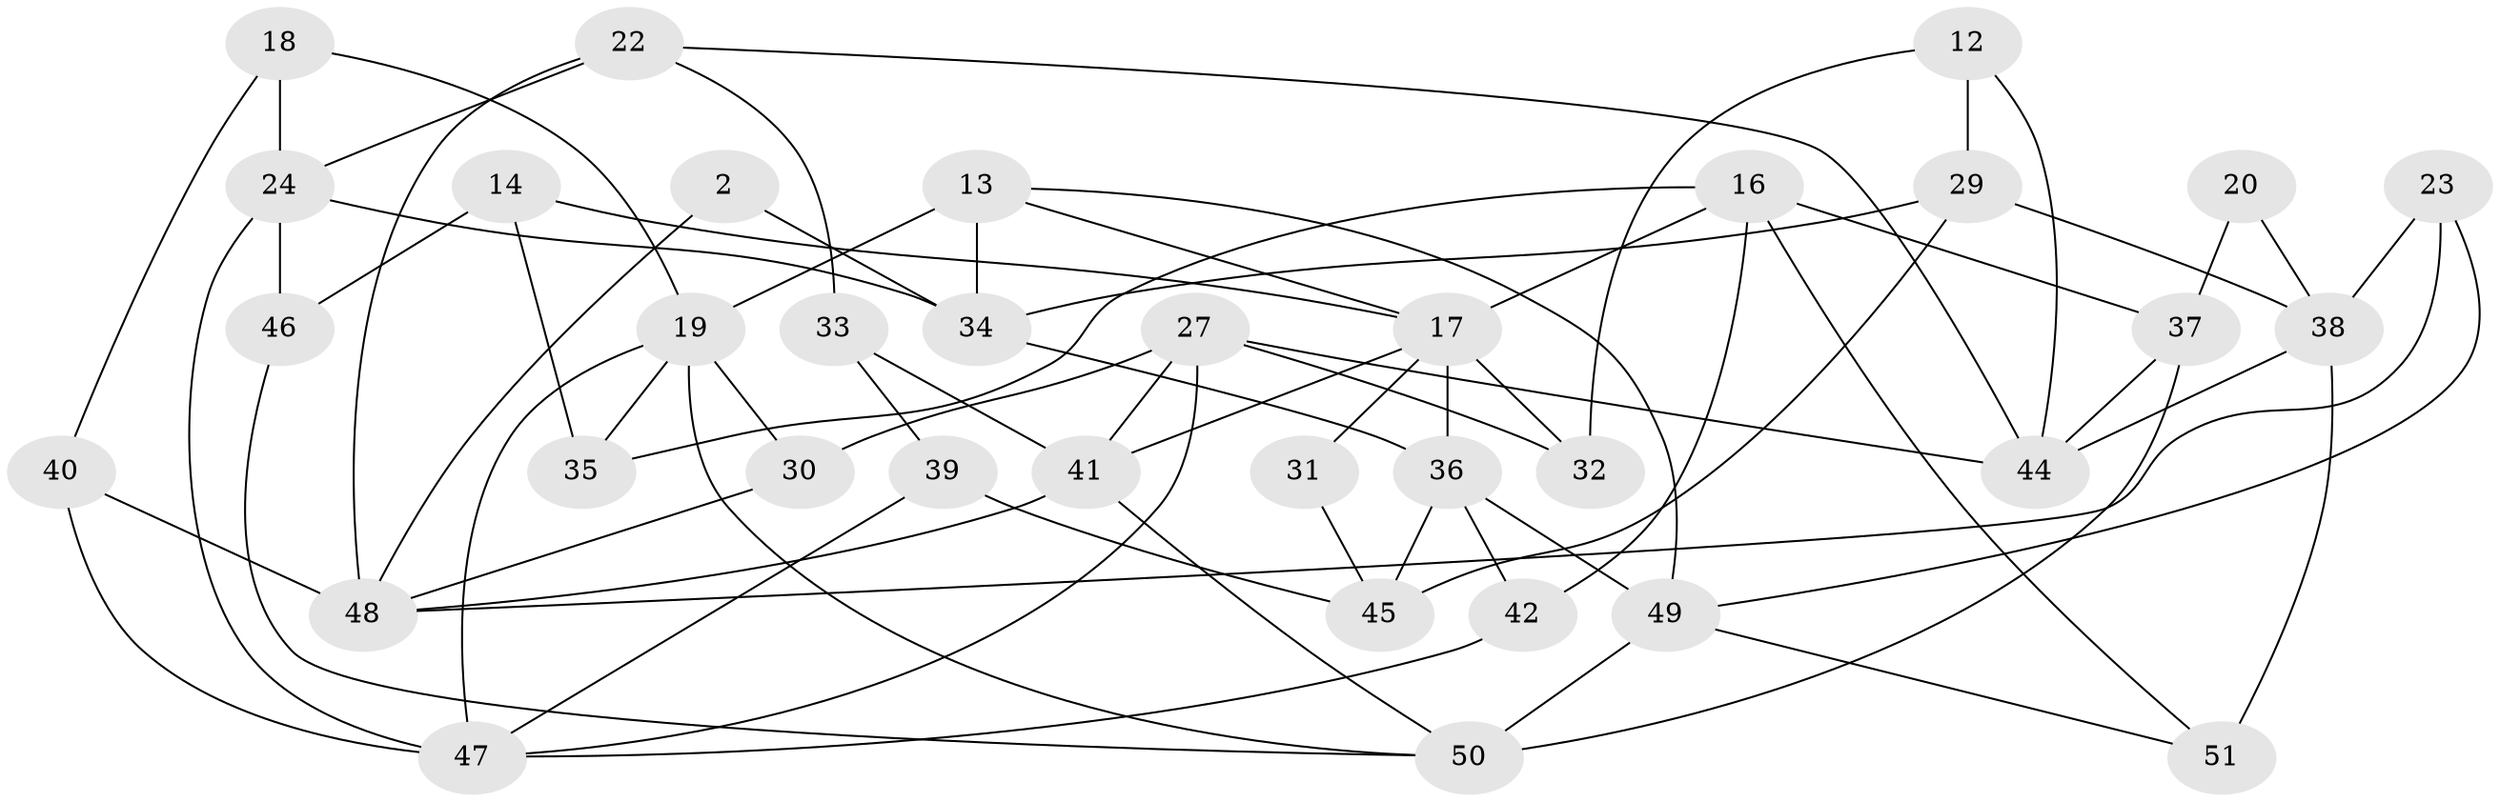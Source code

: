 // original degree distribution, {4: 0.2549019607843137, 2: 0.058823529411764705, 7: 0.0196078431372549, 5: 0.09803921568627451, 3: 0.4117647058823529, 6: 0.13725490196078433, 9: 0.0196078431372549}
// Generated by graph-tools (version 1.1) at 2025/52/03/04/25 21:52:45]
// undirected, 35 vertices, 70 edges
graph export_dot {
graph [start="1"]
  node [color=gray90,style=filled];
  2;
  12;
  13;
  14;
  16 [super="+11"];
  17 [super="+15"];
  18;
  19 [super="+9"];
  20;
  22;
  23;
  24 [super="+21"];
  27;
  29;
  30 [super="+25"];
  31;
  32;
  33;
  34 [super="+3"];
  35;
  36 [super="+8+28"];
  37;
  38;
  39;
  40;
  41;
  42;
  44;
  45 [super="+7"];
  46;
  47 [super="+43"];
  48 [super="+5"];
  49 [super="+4+1"];
  50;
  51 [super="+6"];
  2 -- 34;
  2 -- 48;
  12 -- 29;
  12 -- 32;
  12 -- 44;
  13 -- 17;
  13 -- 19 [weight=2];
  13 -- 34 [weight=2];
  13 -- 49;
  14 -- 17;
  14 -- 35;
  14 -- 46;
  16 -- 35 [weight=2];
  16 -- 37;
  16 -- 42 [weight=2];
  16 -- 17;
  16 -- 51;
  17 -- 31;
  17 -- 36 [weight=3];
  17 -- 41;
  17 -- 32;
  18 -- 19;
  18 -- 40;
  18 -- 24;
  19 -- 50;
  19 -- 35;
  19 -- 30;
  19 -- 47;
  20 -- 37;
  20 -- 38;
  22 -- 44;
  22 -- 33;
  22 -- 24;
  22 -- 48;
  23 -- 38;
  23 -- 49;
  23 -- 48;
  24 -- 47 [weight=2];
  24 -- 34 [weight=2];
  24 -- 46;
  27 -- 41;
  27 -- 30 [weight=2];
  27 -- 32;
  27 -- 44;
  27 -- 47;
  29 -- 38;
  29 -- 45;
  29 -- 34;
  30 -- 48;
  31 -- 45;
  33 -- 41;
  33 -- 39;
  34 -- 36;
  36 -- 49 [weight=3];
  36 -- 45;
  36 -- 42;
  37 -- 44;
  37 -- 50;
  38 -- 51 [weight=2];
  38 -- 44;
  39 -- 45;
  39 -- 47;
  40 -- 47;
  40 -- 48;
  41 -- 48;
  41 -- 50;
  42 -- 47;
  46 -- 50;
  49 -- 50 [weight=2];
  49 -- 51;
}
